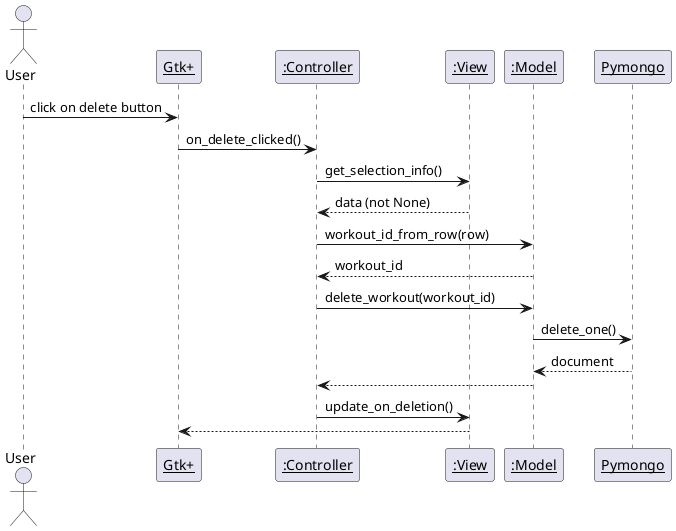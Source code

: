 @startuml

actor "User" as user
participant "__Gtk+__" as gtk
participant "__:Controller__" as controller
participant "__:View__" as view
participant "__:Model__" as model
participant "__Pymongo__" as mongo

user -> gtk : click on delete button
gtk -> controller : on_delete_clicked()
controller -> view : get_selection_info()
controller <-- view : data (not None)
controller -> model : workout_id_from_row(row)
controller <-- model : workout_id
controller -> model : delete_workout(workout_id)
model -> mongo : delete_one()
model <-- mongo : document
controller <-- model : 
controller -> view : update_on_deletion()
gtk <-- view :


@enduml
